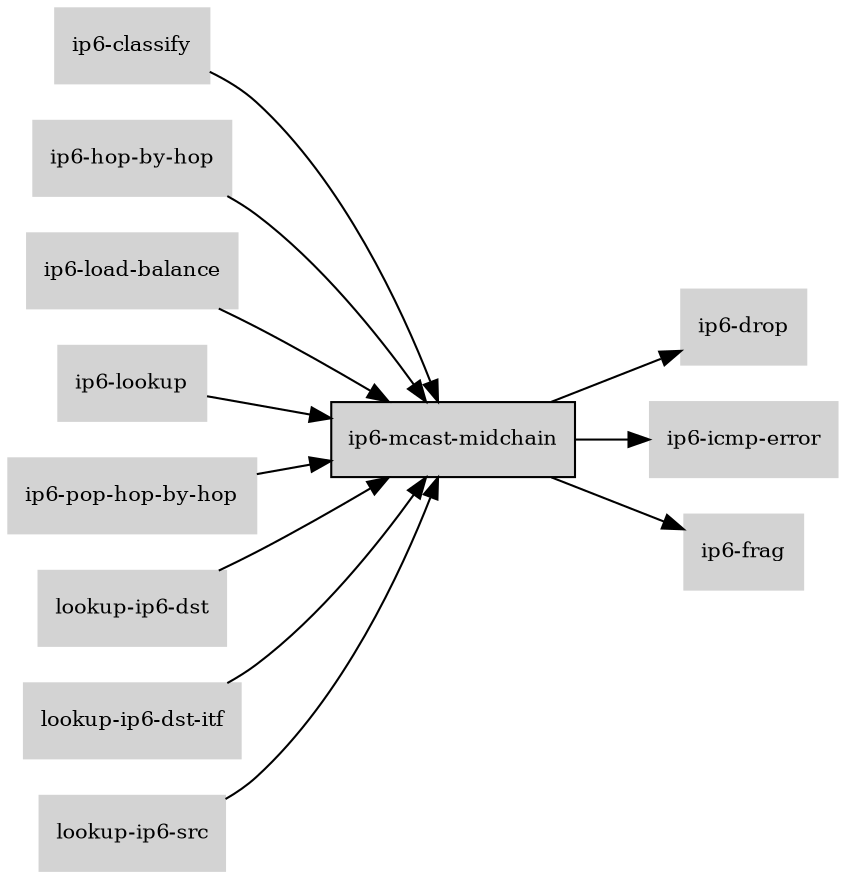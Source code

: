 digraph "ip6_mcast_midchain_subgraph" {
  rankdir=LR;
  node [shape=box, style=filled, fontsize=10, color=lightgray, fontcolor=black, fillcolor=lightgray];
  "ip6-mcast-midchain" [color=black, fontcolor=black, fillcolor=lightgray];
  edge [fontsize=8];
  "ip6-classify" -> "ip6-mcast-midchain";
  "ip6-hop-by-hop" -> "ip6-mcast-midchain";
  "ip6-load-balance" -> "ip6-mcast-midchain";
  "ip6-lookup" -> "ip6-mcast-midchain";
  "ip6-mcast-midchain" -> "ip6-drop";
  "ip6-mcast-midchain" -> "ip6-icmp-error";
  "ip6-mcast-midchain" -> "ip6-frag";
  "ip6-pop-hop-by-hop" -> "ip6-mcast-midchain";
  "lookup-ip6-dst" -> "ip6-mcast-midchain";
  "lookup-ip6-dst-itf" -> "ip6-mcast-midchain";
  "lookup-ip6-src" -> "ip6-mcast-midchain";
}
